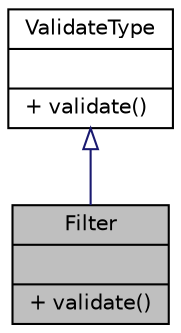 digraph "Filter"
{
  edge [fontname="Helvetica",fontsize="10",labelfontname="Helvetica",labelfontsize="10"];
  node [fontname="Helvetica",fontsize="10",shape=record];
  Node1 [label="{Filter\n||+ validate()\l}",height=0.2,width=0.4,color="black", fillcolor="grey75", style="filled", fontcolor="black"];
  Node2 -> Node1 [dir="back",color="midnightblue",fontsize="10",style="solid",arrowtail="onormal",fontname="Helvetica"];
  Node2 [label="{ValidateType\n||+ validate()\l}",height=0.2,width=0.4,color="black", fillcolor="white", style="filled",URL="$interfacewcmf_1_1lib_1_1validation_1_1_validate_type.html",tooltip="ValidateType defines the interface for all validator classes. "];
}
